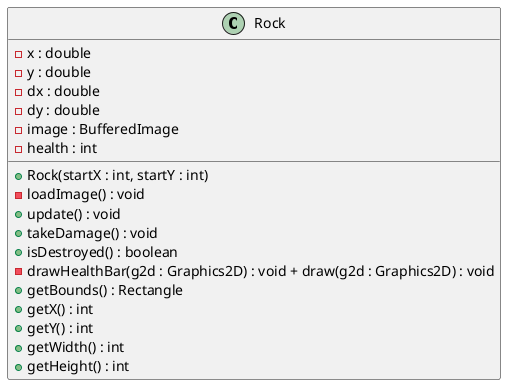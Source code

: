 @startuml
class Rock{
- x : double 
- y : double 
- dx : double 
- dy : double 
- image : BufferedImage 
- health : int

+ Rock(startX : int, startY : int) 
- loadImage() : void 
+ update() : void 
+ takeDamage() : void 
+ isDestroyed() : boolean 
- drawHealthBar(g2d : Graphics2D) : void + draw(g2d : Graphics2D) : void 
+ getBounds() : Rectangle 
+ getX() : int 
+ getY() : int 
+ getWidth() : int 
+ getHeight() : int
}
@enduml